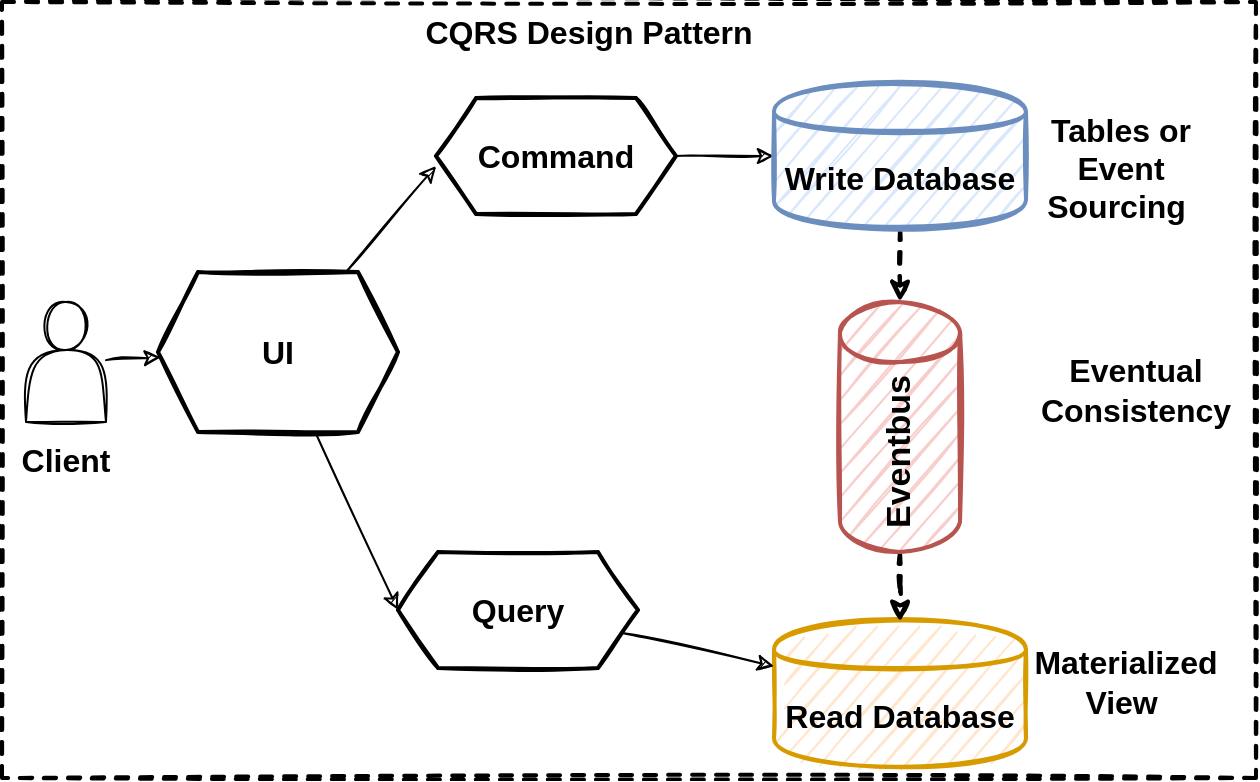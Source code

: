 <mxfile version="14.6.13" type="device"><diagram id="O4We3TlcgWNvYi_soNku" name="Page-1"><mxGraphModel dx="1653" dy="-707" grid="0" gridSize="10" guides="1" tooltips="1" connect="1" arrows="1" fold="1" page="0" pageScale="1" pageWidth="850" pageHeight="1100" math="0" shadow="0"><root><mxCell id="0"/><mxCell id="1" parent="0"/><mxCell id="MJNgi2bdclM0iUV2B7S1-1" value="" style="rounded=0;whiteSpace=wrap;html=1;sketch=1;fontSize=16;dashed=1;strokeWidth=2;" parent="1" vertex="1"><mxGeometry x="-665" y="1568" width="627" height="388" as="geometry"/></mxCell><mxCell id="MJNgi2bdclM0iUV2B7S1-2" style="rounded=0;sketch=1;orthogonalLoop=1;jettySize=auto;html=1;fontSize=16;" parent="1" source="MJNgi2bdclM0iUV2B7S1-3" target="MJNgi2bdclM0iUV2B7S1-7" edge="1"><mxGeometry relative="1" as="geometry"><mxPoint x="-594.5" y="1660" as="targetPoint"/></mxGeometry></mxCell><mxCell id="MJNgi2bdclM0iUV2B7S1-3" value="" style="shape=actor;whiteSpace=wrap;html=1;sketch=1;" parent="1" vertex="1"><mxGeometry x="-653" y="1718" width="40" height="60" as="geometry"/></mxCell><mxCell id="MJNgi2bdclM0iUV2B7S1-4" value="Client" style="text;html=1;strokeColor=none;fillColor=none;align=center;verticalAlign=middle;whiteSpace=wrap;rounded=0;sketch=1;fontStyle=1;fontSize=16;" parent="1" vertex="1"><mxGeometry x="-653" y="1787" width="40" height="20" as="geometry"/></mxCell><mxCell id="MJNgi2bdclM0iUV2B7S1-5" value="CQRS Design Pattern" style="text;html=1;strokeColor=none;fillColor=none;align=center;verticalAlign=middle;whiteSpace=wrap;rounded=0;sketch=1;fontStyle=1;fontSize=16;" parent="1" vertex="1"><mxGeometry x="-537" y="1573" width="331.25" height="20" as="geometry"/></mxCell><mxCell id="MJNgi2bdclM0iUV2B7S1-24" style="rounded=0;sketch=1;orthogonalLoop=1;jettySize=auto;html=1;entryX=0;entryY=0.586;entryDx=0;entryDy=0;entryPerimeter=0;" parent="1" source="MJNgi2bdclM0iUV2B7S1-7" target="MJNgi2bdclM0iUV2B7S1-12" edge="1"><mxGeometry relative="1" as="geometry"><mxPoint x="-408" y="1661" as="targetPoint"/></mxGeometry></mxCell><mxCell id="MJNgi2bdclM0iUV2B7S1-32" style="edgeStyle=none;rounded=0;sketch=1;orthogonalLoop=1;jettySize=auto;html=1;entryX=0;entryY=0.5;entryDx=0;entryDy=0;strokeWidth=1;" parent="1" source="MJNgi2bdclM0iUV2B7S1-7" target="MJNgi2bdclM0iUV2B7S1-31" edge="1"><mxGeometry relative="1" as="geometry"/></mxCell><mxCell id="MJNgi2bdclM0iUV2B7S1-7" value="UI" style="shape=hexagon;perimeter=hexagonPerimeter2;whiteSpace=wrap;html=1;fixedSize=1;sketch=1;fontSize=16;strokeWidth=2;fontStyle=1;" parent="1" vertex="1"><mxGeometry x="-587" y="1703" width="120" height="80" as="geometry"/></mxCell><mxCell id="MJNgi2bdclM0iUV2B7S1-23" value="" style="edgeStyle=orthogonalEdgeStyle;rounded=0;orthogonalLoop=1;jettySize=auto;html=1;sketch=1;" parent="1" source="MJNgi2bdclM0iUV2B7S1-12" target="MJNgi2bdclM0iUV2B7S1-22" edge="1"><mxGeometry relative="1" as="geometry"/></mxCell><mxCell id="MJNgi2bdclM0iUV2B7S1-12" value="Command" style="shape=hexagon;perimeter=hexagonPerimeter2;whiteSpace=wrap;html=1;fixedSize=1;sketch=1;fontSize=16;strokeWidth=2;fontStyle=1;" parent="1" vertex="1"><mxGeometry x="-448" y="1616" width="120" height="58" as="geometry"/></mxCell><mxCell id="MJNgi2bdclM0iUV2B7S1-15" style="edgeStyle=orthogonalEdgeStyle;rounded=0;orthogonalLoop=1;jettySize=auto;html=1;exitX=0.5;exitY=1;exitDx=0;exitDy=0;fontSize=16;strokeWidth=1;" parent="1" edge="1"><mxGeometry relative="1" as="geometry"><mxPoint x="-655" y="1744" as="sourcePoint"/><mxPoint x="-655" y="1744" as="targetPoint"/></mxGeometry></mxCell><mxCell id="MJNgi2bdclM0iUV2B7S1-18" value="Eventual Consistency" style="text;html=1;strokeColor=none;fillColor=none;align=center;verticalAlign=middle;whiteSpace=wrap;rounded=0;sketch=1;fontStyle=1;fontSize=16;" parent="1" vertex="1"><mxGeometry x="-118" y="1752" width="40" height="20" as="geometry"/></mxCell><mxCell id="MJNgi2bdclM0iUV2B7S1-27" value="" style="edgeStyle=none;rounded=0;sketch=1;orthogonalLoop=1;jettySize=auto;html=1;strokeWidth=2;dashed=1;entryX=0.5;entryY=0;entryDx=0;entryDy=0;entryPerimeter=0;" parent="1" source="MJNgi2bdclM0iUV2B7S1-22" target="gN9kUFDjo3H_VTwL7LKt-1" edge="1"><mxGeometry relative="1" as="geometry"><mxPoint x="-216" y="1733" as="targetPoint"/></mxGeometry></mxCell><mxCell id="MJNgi2bdclM0iUV2B7S1-22" value="Write Database" style="shape=cylinder;whiteSpace=wrap;html=1;boundedLbl=1;backgroundOutline=1;fontSize=16;fontStyle=1;strokeWidth=2;sketch=1;fillColor=#dae8fc;strokeColor=#6c8ebf;" parent="1" vertex="1"><mxGeometry x="-279" y="1609" width="126" height="72" as="geometry"/></mxCell><mxCell id="MJNgi2bdclM0iUV2B7S1-26" value="Read Database" style="shape=cylinder;whiteSpace=wrap;html=1;boundedLbl=1;backgroundOutline=1;fontSize=16;fontStyle=1;strokeColor=#d79b00;strokeWidth=2;fillColor=#ffe6cc;sketch=1;" parent="1" vertex="1"><mxGeometry x="-279" y="1878" width="126" height="72" as="geometry"/></mxCell><mxCell id="MJNgi2bdclM0iUV2B7S1-28" value="Tables or&lt;br&gt;Event Sourcing&amp;nbsp;" style="text;html=1;strokeColor=none;fillColor=none;align=center;verticalAlign=middle;whiteSpace=wrap;rounded=0;sketch=1;fontStyle=1;fontSize=16;" parent="1" vertex="1"><mxGeometry x="-146" y="1641" width="81" height="20" as="geometry"/></mxCell><mxCell id="MJNgi2bdclM0iUV2B7S1-30" value="Materialized View&amp;nbsp;" style="text;html=1;strokeColor=none;fillColor=none;align=center;verticalAlign=middle;whiteSpace=wrap;rounded=0;sketch=1;fontStyle=1;fontSize=16;strokeWidth=1;" parent="1" vertex="1"><mxGeometry x="-123" y="1898" width="40" height="20" as="geometry"/></mxCell><mxCell id="MJNgi2bdclM0iUV2B7S1-33" style="edgeStyle=none;rounded=0;sketch=1;orthogonalLoop=1;jettySize=auto;html=1;strokeWidth=1;" parent="1" source="MJNgi2bdclM0iUV2B7S1-31" target="MJNgi2bdclM0iUV2B7S1-26" edge="1"><mxGeometry relative="1" as="geometry"/></mxCell><mxCell id="MJNgi2bdclM0iUV2B7S1-31" value="Query" style="shape=hexagon;perimeter=hexagonPerimeter2;whiteSpace=wrap;html=1;fixedSize=1;sketch=1;fontSize=16;strokeWidth=2;fontStyle=1;" parent="1" vertex="1"><mxGeometry x="-467" y="1843" width="120" height="58" as="geometry"/></mxCell><mxCell id="gN9kUFDjo3H_VTwL7LKt-2" style="edgeStyle=orthogonalEdgeStyle;rounded=0;orthogonalLoop=1;jettySize=auto;html=1;strokeWidth=2;sketch=1;dashed=1;" edge="1" parent="1" source="gN9kUFDjo3H_VTwL7LKt-1" target="MJNgi2bdclM0iUV2B7S1-26"><mxGeometry relative="1" as="geometry"/></mxCell><mxCell id="gN9kUFDjo3H_VTwL7LKt-1" value="Eventbus" style="shape=cylinder3;whiteSpace=wrap;html=1;boundedLbl=1;backgroundOutline=1;size=15;sketch=1;strokeWidth=2;fontSize=17;fontStyle=1;horizontal=0;fillColor=#f8cecc;strokeColor=#b85450;" vertex="1" parent="1"><mxGeometry x="-246" y="1718" width="60" height="125" as="geometry"/></mxCell></root></mxGraphModel></diagram></mxfile>